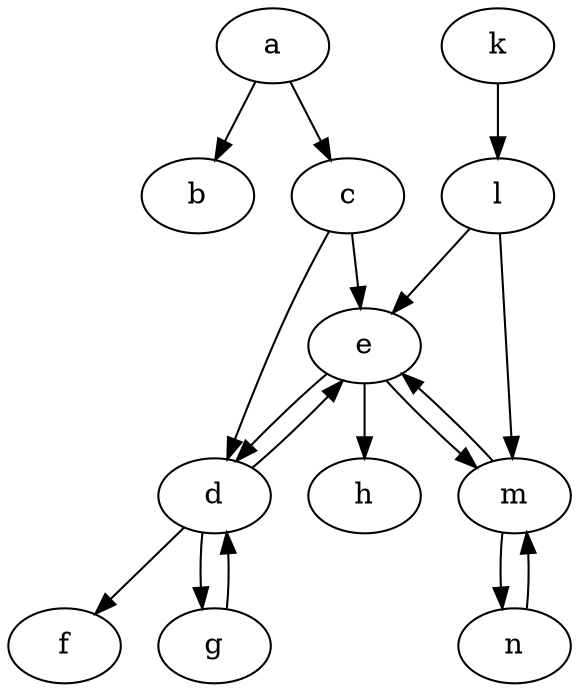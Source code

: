 digraph {
    // Node defaults can be set here if needed
    "b" [fontsize=14]
    "f" [fontsize=14]
    "h" [fontsize=14]
    "e" [fontsize=14]
    "d" [fontsize=14]
    "a" [fontsize=14]
    "c" [fontsize=14]
    "g" [fontsize=14]
    "k" [fontsize=14]
    "l" [fontsize=14]
    "m" [fontsize=14]
    "n" [fontsize=14]
    edge[labeldistance=1.5 fontsize=12]
    "a" -> "b" [dir="forward"]
    "a" -> "c" [dir="forward"]
    "k" -> "l" [dir="forward"]
    "c" -> "d" [dir="forward"]
    "c" -> "e" [dir="forward"]
    "l" -> "e" [dir="forward"]
    "l" -> "m" [dir="forward"]
    "d" -> "e" [dir="forward"]
    "e" -> "d" [dir="forward"]
    "e" -> "m" [dir="forward"]
    "m" -> "e" [dir="forward"]
    "d" -> "f" [dir="forward"]
    "d" -> "g" [dir="forward"]
    "g" -> "d" [dir="forward"]
    "e" -> "h" [dir="forward"]
    "m" -> "n" [dir="forward"]
    "n" -> "m" [dir="forward"]
}